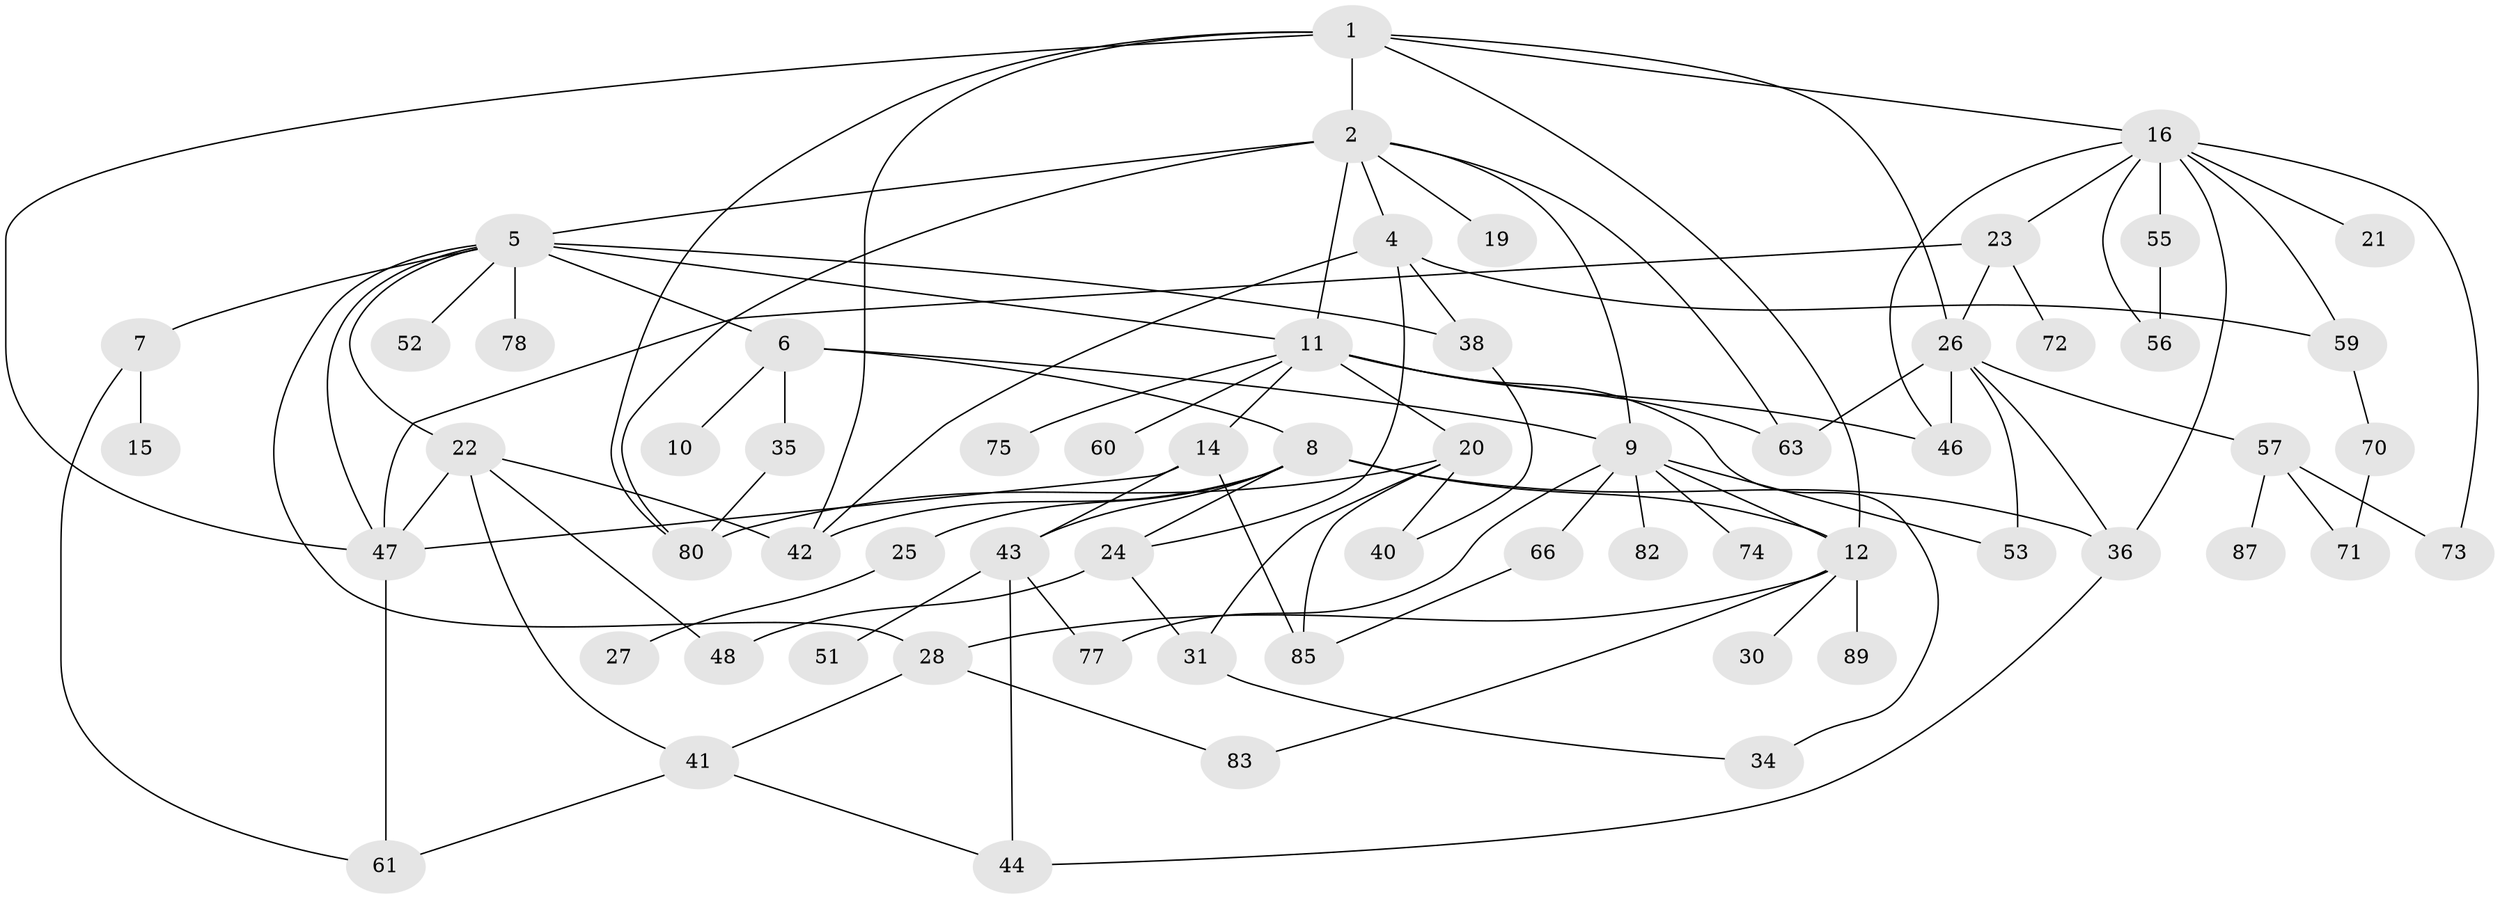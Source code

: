 // Generated by graph-tools (version 1.1) at 2025/23/03/03/25 07:23:34]
// undirected, 63 vertices, 105 edges
graph export_dot {
graph [start="1"]
  node [color=gray90,style=filled];
  1;
  2 [super="+3"];
  4 [super="+18"];
  5 [super="+39"];
  6 [super="+37"];
  7;
  8 [super="+29"];
  9 [super="+68"];
  10;
  11 [super="+13"];
  12 [super="+58"];
  14;
  15;
  16 [super="+17"];
  19;
  20 [super="+67"];
  21 [super="+33"];
  22 [super="+76"];
  23 [super="+45"];
  24 [super="+32"];
  25;
  26 [super="+62"];
  27;
  28 [super="+49"];
  30;
  31;
  34;
  35;
  36;
  38;
  40 [super="+50"];
  41 [super="+54"];
  42 [super="+65"];
  43 [super="+90"];
  44 [super="+84"];
  46;
  47 [super="+86"];
  48;
  51;
  52;
  53;
  55 [super="+69"];
  56;
  57 [super="+64"];
  59 [super="+88"];
  60;
  61;
  63 [super="+79"];
  66;
  70;
  71;
  72;
  73;
  74;
  75;
  77;
  78;
  80 [super="+81"];
  82;
  83;
  85;
  87;
  89;
  1 -- 2;
  1 -- 12;
  1 -- 16;
  1 -- 26;
  1 -- 47;
  1 -- 42;
  1 -- 80;
  2 -- 5 [weight=2];
  2 -- 9;
  2 -- 63;
  2 -- 11;
  2 -- 19;
  2 -- 4;
  2 -- 80;
  4 -- 38;
  4 -- 24;
  4 -- 42;
  4 -- 59;
  5 -- 6;
  5 -- 7;
  5 -- 22;
  5 -- 38;
  5 -- 52;
  5 -- 28;
  5 -- 78;
  5 -- 47;
  5 -- 11;
  6 -- 8;
  6 -- 10;
  6 -- 35;
  6 -- 9;
  7 -- 15;
  7 -- 61;
  8 -- 25;
  8 -- 12;
  8 -- 24;
  8 -- 43;
  8 -- 36;
  8 -- 42;
  9 -- 53;
  9 -- 66;
  9 -- 77;
  9 -- 82;
  9 -- 74;
  9 -- 12;
  11 -- 60;
  11 -- 34;
  11 -- 75;
  11 -- 14;
  11 -- 46;
  11 -- 20;
  11 -- 63;
  12 -- 28;
  12 -- 30;
  12 -- 89;
  12 -- 83;
  14 -- 43;
  14 -- 85;
  14 -- 47;
  16 -- 21;
  16 -- 23;
  16 -- 56;
  16 -- 36;
  16 -- 73;
  16 -- 46;
  16 -- 55;
  16 -- 59;
  20 -- 40;
  20 -- 85;
  20 -- 31;
  20 -- 80;
  22 -- 41;
  22 -- 48;
  22 -- 47;
  22 -- 42;
  23 -- 47;
  23 -- 72;
  23 -- 26;
  24 -- 31;
  24 -- 48;
  25 -- 27;
  26 -- 57;
  26 -- 53;
  26 -- 36;
  26 -- 46;
  26 -- 63;
  28 -- 41;
  28 -- 83;
  31 -- 34;
  35 -- 80;
  36 -- 44;
  38 -- 40;
  41 -- 44;
  41 -- 61;
  43 -- 51;
  43 -- 44;
  43 -- 77;
  47 -- 61;
  55 -- 56;
  57 -- 73;
  57 -- 71;
  57 -- 87;
  59 -- 70 [weight=2];
  66 -- 85;
  70 -- 71;
}
